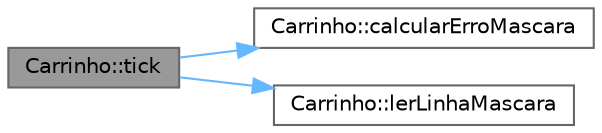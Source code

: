 digraph "Carrinho::tick"
{
 // LATEX_PDF_SIZE
  bgcolor="transparent";
  edge [fontname=Helvetica,fontsize=10,labelfontname=Helvetica,labelfontsize=10];
  node [fontname=Helvetica,fontsize=10,shape=box,height=0.2,width=0.4];
  rankdir="LR";
  Node1 [id="Node000001",label="Carrinho::tick",height=0.2,width=0.4,color="gray40", fillcolor="grey60", style="filled", fontcolor="black",tooltip="Executa um ciclo completo de atualização."];
  Node1 -> Node2 [id="edge1_Node000001_Node000002",color="steelblue1",style="solid",tooltip=" "];
  Node2 [id="Node000002",label="Carrinho::calcularErroMascara",height=0.2,width=0.4,color="grey40", fillcolor="white", style="filled",URL="$class_carrinho.html#adc664224dac5cfbd6047daf964d8af47",tooltip="Converte uma máscara de 8 bits em erro usando a LUT."];
  Node1 -> Node3 [id="edge2_Node000001_Node000003",color="steelblue1",style="solid",tooltip=" "];
  Node3 [id="Node000003",label="Carrinho::lerLinhaMascara",height=0.2,width=0.4,color="grey40", fillcolor="white", style="filled",URL="$class_carrinho.html#aa64c0da1fa33593ffbb64fd3c10dc5c3",tooltip="Lê a máscara dos 8 sensores no banco A do MCP (A0..A7)."];
}
